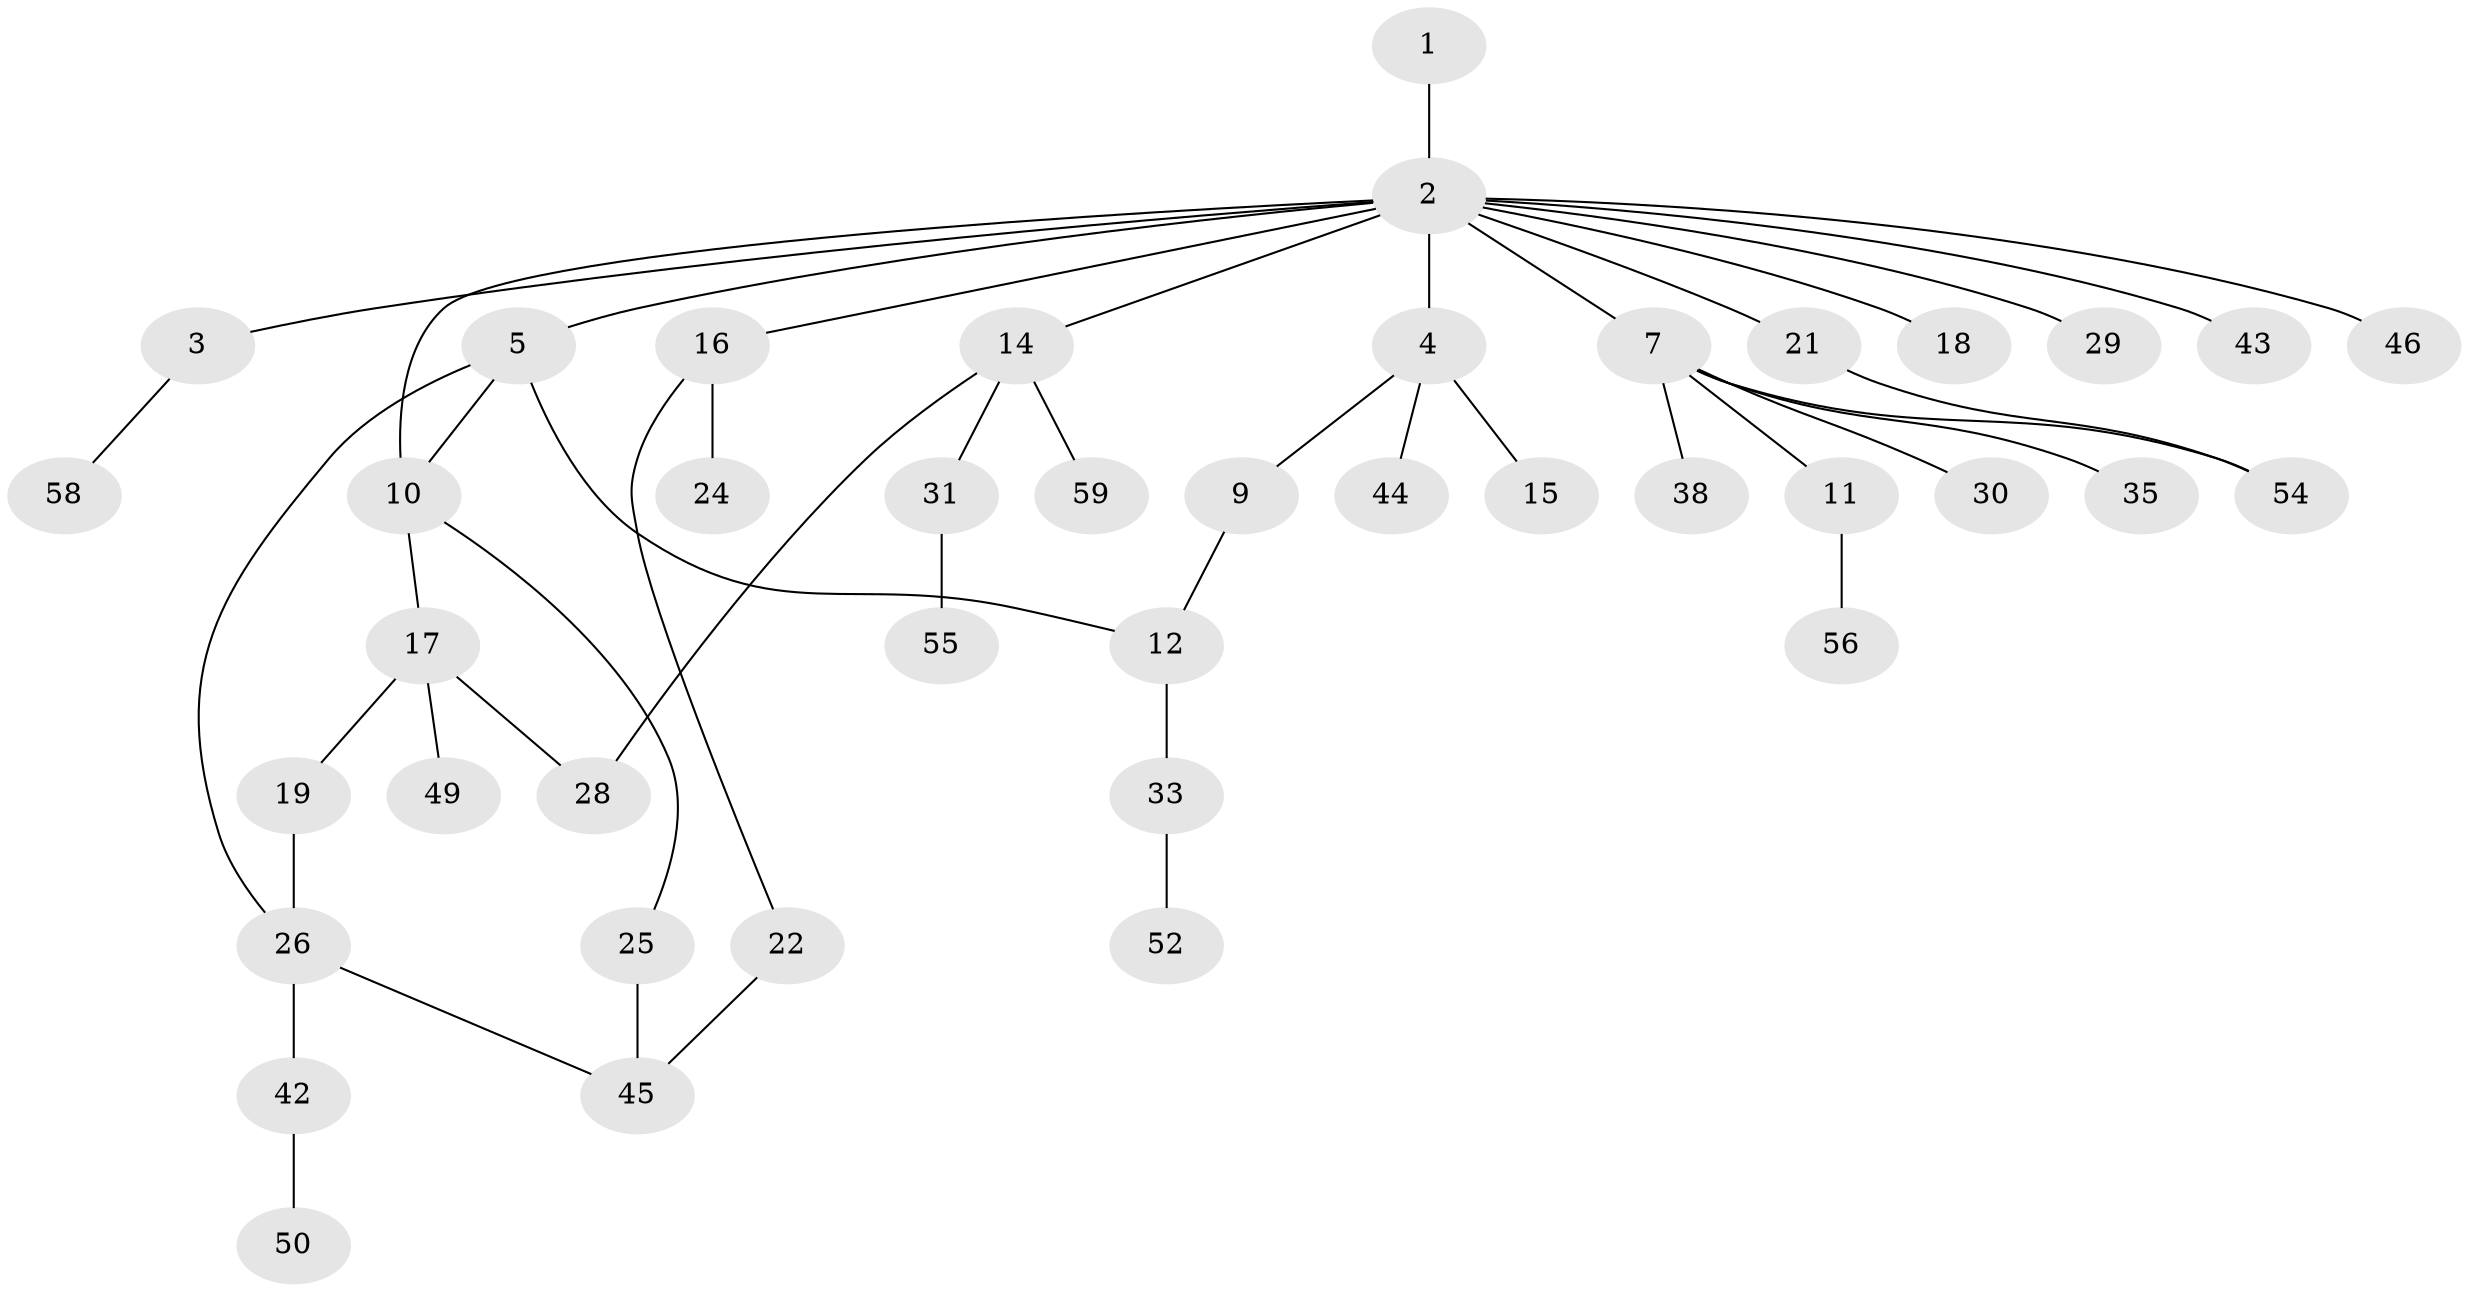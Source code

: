 // original degree distribution, {2: 0.3220338983050847, 10: 0.01694915254237288, 3: 0.15254237288135594, 4: 0.1016949152542373, 6: 0.01694915254237288, 5: 0.01694915254237288, 1: 0.3728813559322034}
// Generated by graph-tools (version 1.1) at 2025/10/02/27/25 16:10:51]
// undirected, 41 vertices, 47 edges
graph export_dot {
graph [start="1"]
  node [color=gray90,style=filled];
  1 [super="+27"];
  2 [super="+6"];
  3;
  4 [super="+8"];
  5 [super="+23"];
  7 [super="+20"];
  9;
  10 [super="+13"];
  11;
  12;
  14 [super="+57"];
  15 [super="+48"];
  16 [super="+39"];
  17 [super="+32"];
  18 [super="+51"];
  19 [super="+47"];
  21;
  22 [super="+34"];
  24;
  25;
  26 [super="+53"];
  28 [super="+37"];
  29;
  30;
  31 [super="+41"];
  33 [super="+36"];
  35;
  38 [super="+40"];
  42;
  43;
  44;
  45;
  46;
  49;
  50;
  52;
  54;
  55;
  56;
  58;
  59;
  1 -- 2;
  2 -- 3;
  2 -- 4 [weight=2];
  2 -- 5;
  2 -- 16;
  2 -- 18;
  2 -- 43;
  2 -- 46;
  2 -- 21;
  2 -- 7;
  2 -- 10;
  2 -- 29;
  2 -- 14;
  3 -- 58;
  4 -- 9;
  4 -- 44;
  4 -- 15;
  5 -- 12;
  5 -- 10;
  5 -- 26;
  7 -- 11;
  7 -- 30;
  7 -- 54;
  7 -- 35;
  7 -- 38;
  9 -- 12;
  10 -- 17;
  10 -- 25;
  11 -- 56;
  12 -- 33;
  14 -- 31;
  14 -- 59;
  14 -- 28;
  16 -- 22;
  16 -- 24;
  17 -- 19;
  17 -- 28;
  17 -- 49;
  19 -- 26;
  21 -- 54;
  22 -- 45;
  25 -- 45;
  26 -- 42;
  26 -- 45;
  31 -- 55;
  33 -- 52;
  42 -- 50;
}
